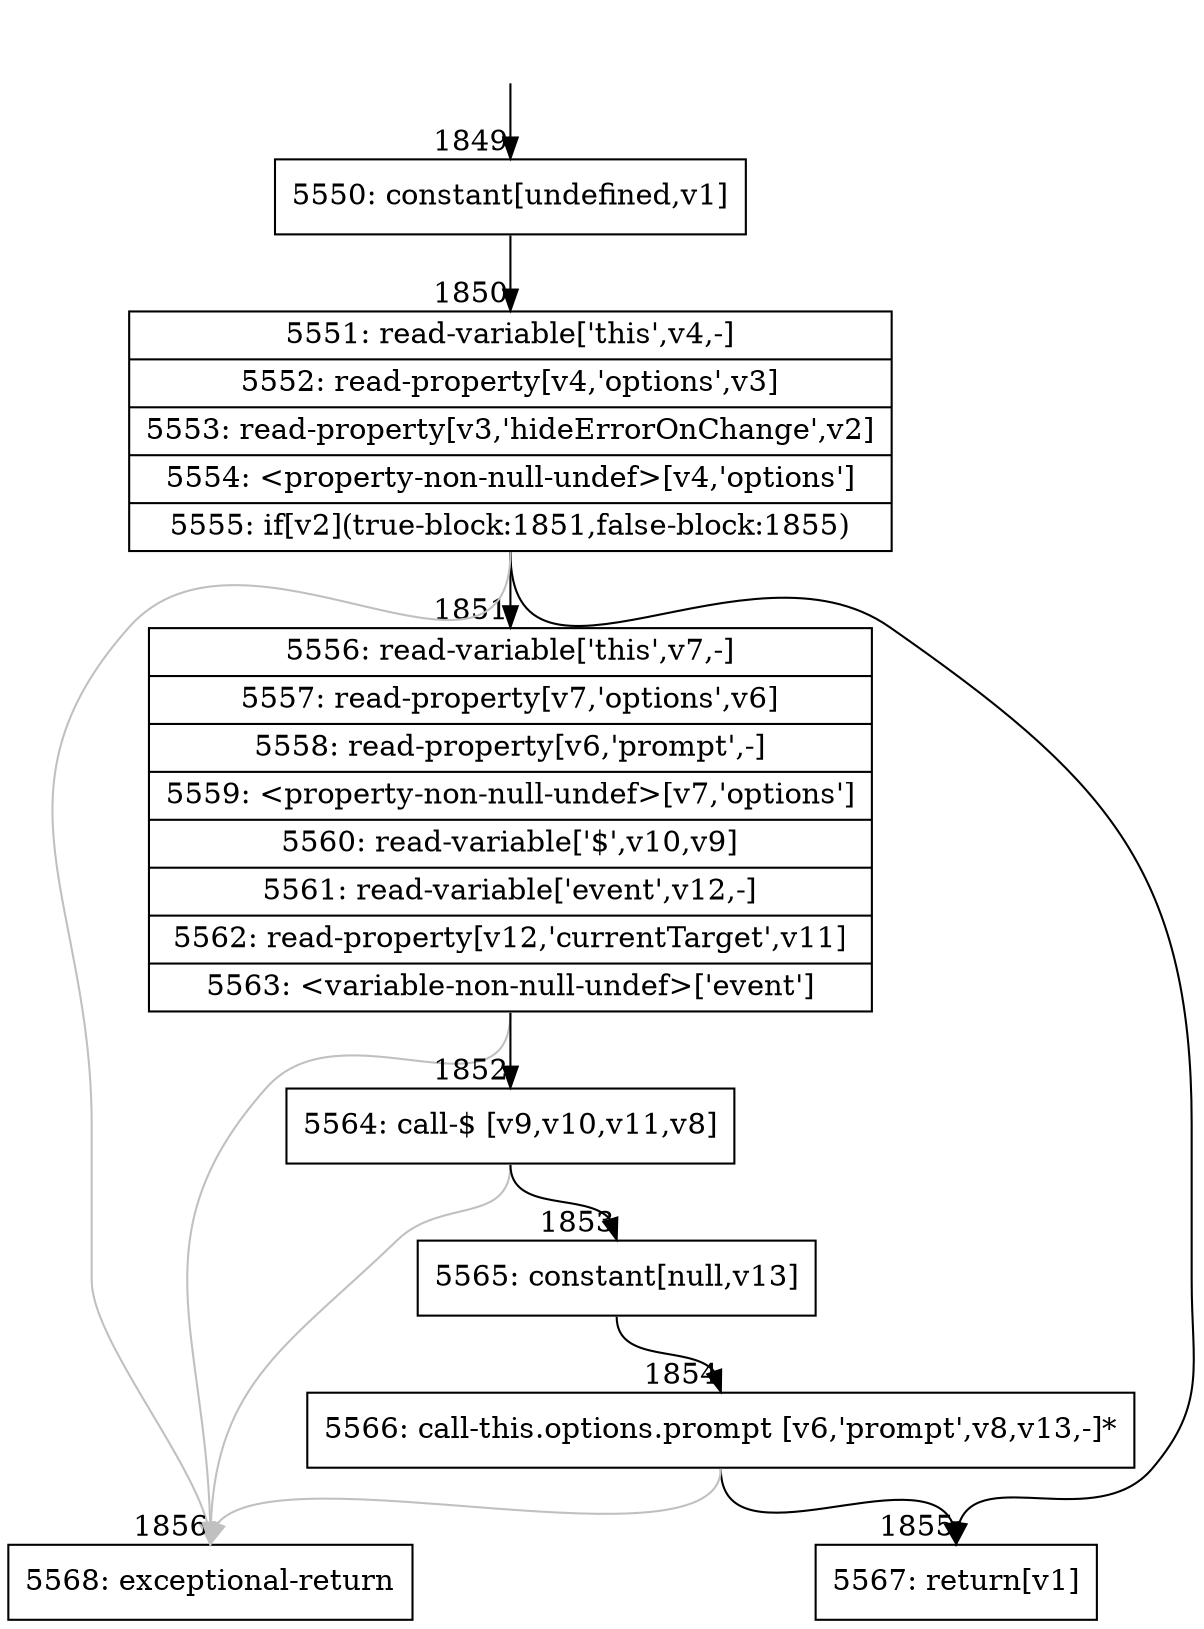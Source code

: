 digraph {
rankdir="TD"
BB_entry150[shape=none,label=""];
BB_entry150 -> BB1849 [tailport=s, headport=n, headlabel="    1849"]
BB1849 [shape=record label="{5550: constant[undefined,v1]}" ] 
BB1849 -> BB1850 [tailport=s, headport=n, headlabel="      1850"]
BB1850 [shape=record label="{5551: read-variable['this',v4,-]|5552: read-property[v4,'options',v3]|5553: read-property[v3,'hideErrorOnChange',v2]|5554: \<property-non-null-undef\>[v4,'options']|5555: if[v2](true-block:1851,false-block:1855)}" ] 
BB1850 -> BB1851 [tailport=s, headport=n, headlabel="      1851"]
BB1850 -> BB1855 [tailport=s, headport=n, headlabel="      1855"]
BB1850 -> BB1856 [tailport=s, headport=n, color=gray, headlabel="      1856"]
BB1851 [shape=record label="{5556: read-variable['this',v7,-]|5557: read-property[v7,'options',v6]|5558: read-property[v6,'prompt',-]|5559: \<property-non-null-undef\>[v7,'options']|5560: read-variable['$',v10,v9]|5561: read-variable['event',v12,-]|5562: read-property[v12,'currentTarget',v11]|5563: \<variable-non-null-undef\>['event']}" ] 
BB1851 -> BB1852 [tailport=s, headport=n, headlabel="      1852"]
BB1851 -> BB1856 [tailport=s, headport=n, color=gray]
BB1852 [shape=record label="{5564: call-$ [v9,v10,v11,v8]}" ] 
BB1852 -> BB1853 [tailport=s, headport=n, headlabel="      1853"]
BB1852 -> BB1856 [tailport=s, headport=n, color=gray]
BB1853 [shape=record label="{5565: constant[null,v13]}" ] 
BB1853 -> BB1854 [tailport=s, headport=n, headlabel="      1854"]
BB1854 [shape=record label="{5566: call-this.options.prompt [v6,'prompt',v8,v13,-]*}" ] 
BB1854 -> BB1855 [tailport=s, headport=n]
BB1854 -> BB1856 [tailport=s, headport=n, color=gray]
BB1855 [shape=record label="{5567: return[v1]}" ] 
BB1856 [shape=record label="{5568: exceptional-return}" ] 
//#$~ 1679
}
